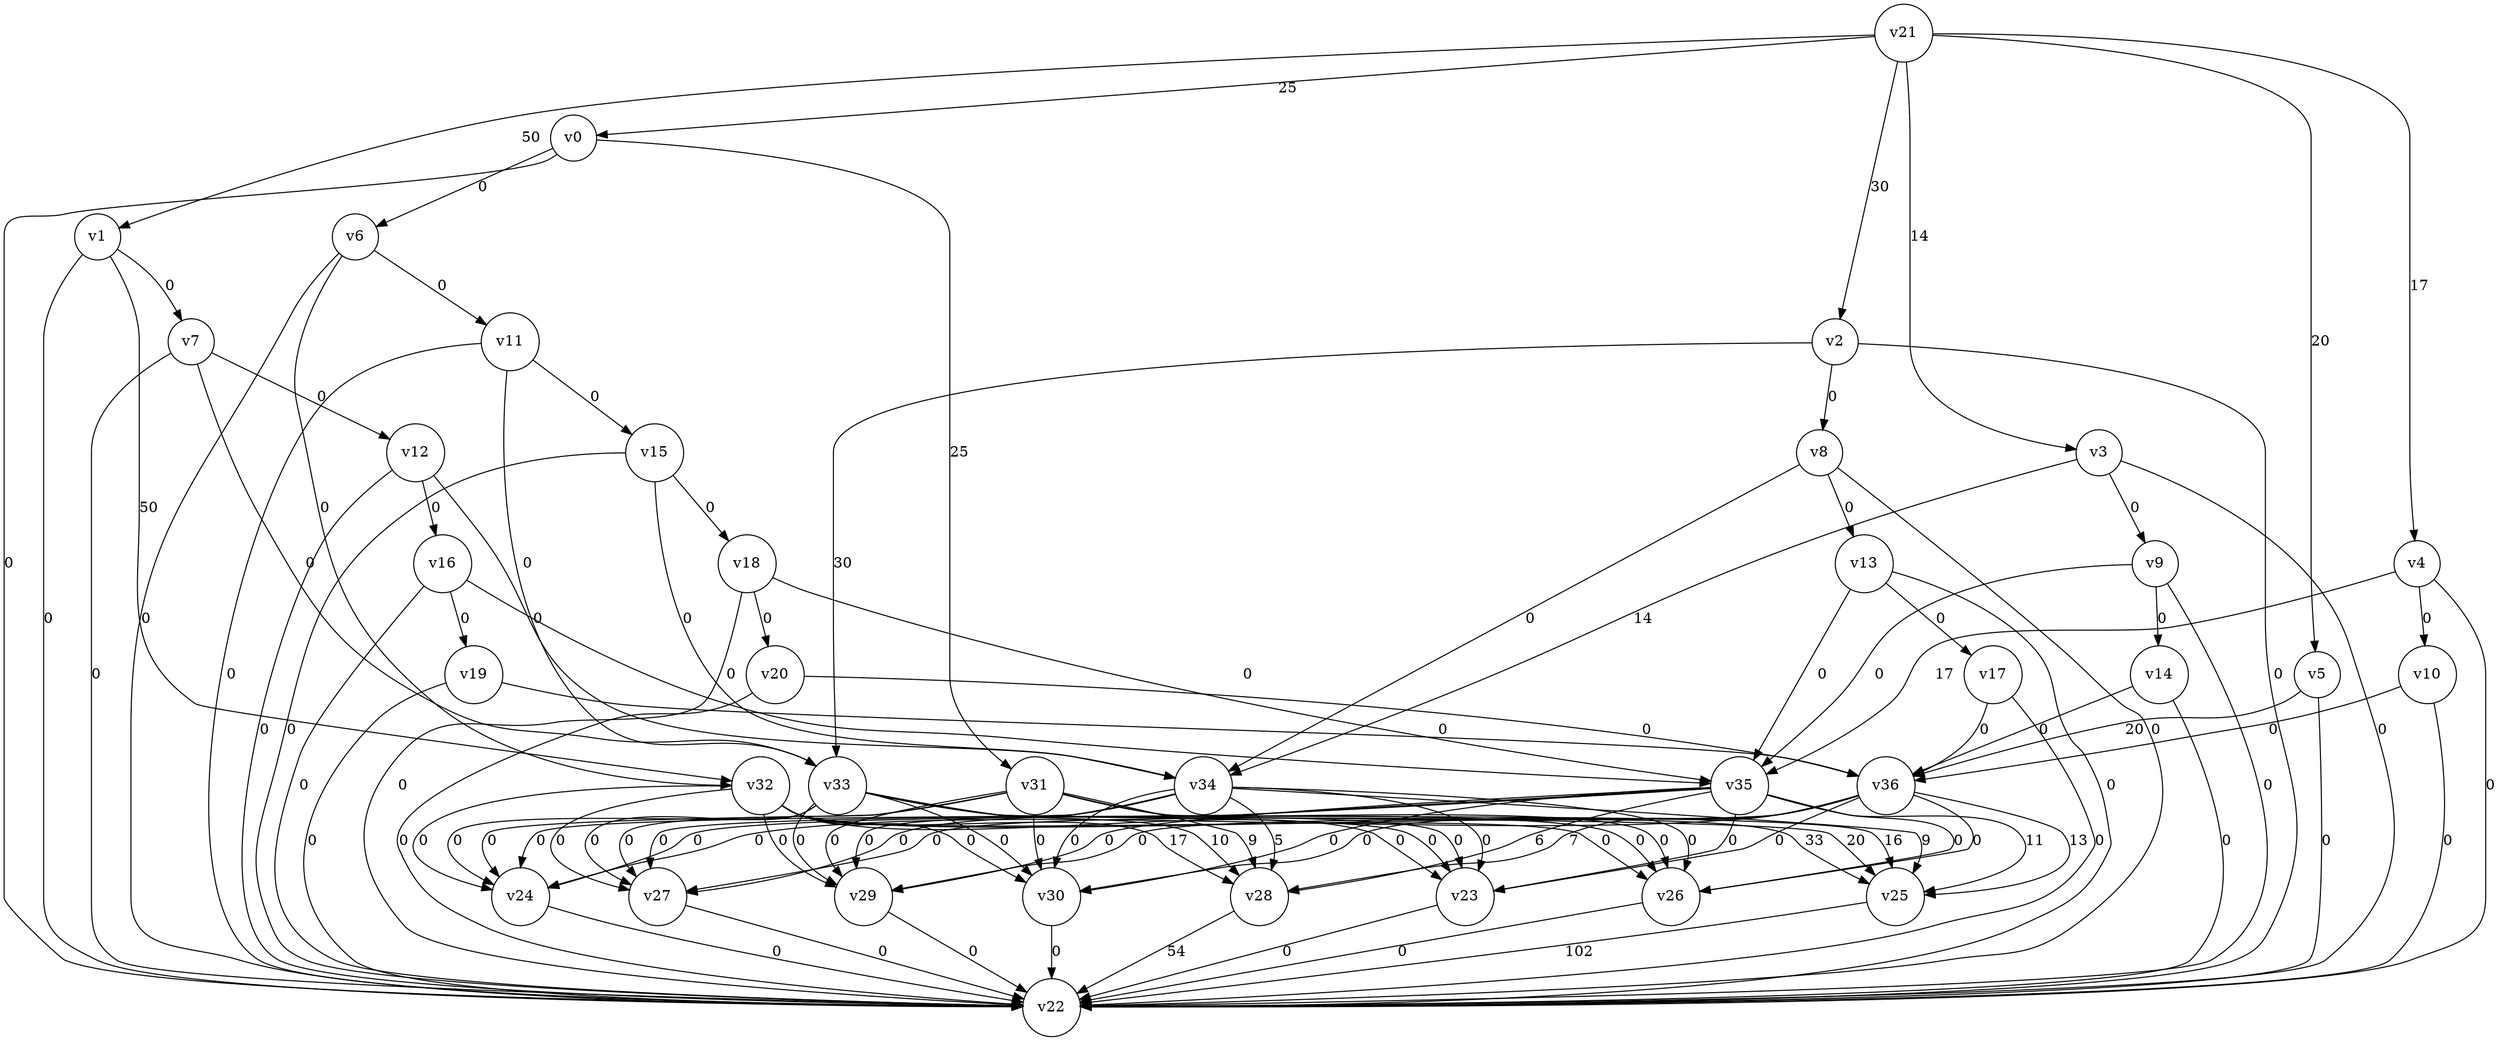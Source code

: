 digraph
{
	node [shape=circle, label="v0"] 0;
	node [shape=circle, label="v1"] 1;
	node [shape=circle, label="v2"] 2;
	node [shape=circle, label="v3"] 3;
	node [shape=circle, label="v4"] 4;
	node [shape=circle, label="v5"] 5;
	node [shape=circle, label="v6"] 6;
	node [shape=circle, label="v7"] 7;
	node [shape=circle, label="v8"] 8;
	node [shape=circle, label="v9"] 9;
	node [shape=circle, label="v10"] 10;
	node [shape=circle, label="v11"] 11;
	node [shape=circle, label="v12"] 12;
	node [shape=circle, label="v13"] 13;
	node [shape=circle, label="v14"] 14;
	node [shape=circle, label="v15"] 15;
	node [shape=circle, label="v16"] 16;
	node [shape=circle, label="v17"] 17;
	node [shape=circle, label="v18"] 18;
	node [shape=circle, label="v19"] 19;
	node [shape=circle, label="v20"] 20;
	node [shape=circle, label="v21"] 21;
	node [shape=circle, label="v22"] 22;
	node [shape=circle, label="v23"] 23;
	node [shape=circle, label="v24"] 24;
	node [shape=circle, label="v25"] 25;
	node [shape=circle, label="v26"] 26;
	node [shape=circle, label="v27"] 27;
	node [shape=circle, label="v28"] 28;
	node [shape=circle, label="v29"] 29;
	node [shape=circle, label="v30"] 30;
	node [shape=circle, label="v31"] 31;
	node [shape=circle, label="v32"] 32;
	node [shape=circle, label="v33"] 33;
	node [shape=circle, label="v34"] 34;
	node [shape=circle, label="v35"] 35;
	node [shape=circle, label="v36"] 36;
	0 -> 6 [label="0"]
	0 -> 22 [label="0"]
	0 -> 31 [label="25"]
	1 -> 7 [label="0"]
	1 -> 22 [label="0"]
	1 -> 32 [label="50"]
	2 -> 8 [label="0"]
	2 -> 22 [label="0"]
	2 -> 33 [label="30"]
	3 -> 9 [label="0"]
	3 -> 22 [label="0"]
	3 -> 34 [label="14"]
	4 -> 10 [label="0"]
	4 -> 22 [label="0"]
	4 -> 35 [label="17"]
	5 -> 22 [label="0"]
	5 -> 36 [label="20"]
	6 -> 11 [label="0"]
	6 -> 22 [label="0"]
	6 -> 32 [label="0"]
	7 -> 12 [label="0"]
	7 -> 22 [label="0"]
	7 -> 33 [label="0"]
	8 -> 13 [label="0"]
	8 -> 22 [label="0"]
	8 -> 34 [label="0"]
	9 -> 14 [label="0"]
	9 -> 22 [label="0"]
	9 -> 35 [label="0"]
	10 -> 22 [label="0"]
	10 -> 36 [label="0"]
	11 -> 15 [label="0"]
	11 -> 22 [label="0"]
	11 -> 33 [label="0"]
	12 -> 16 [label="0"]
	12 -> 22 [label="0"]
	12 -> 34 [label="0"]
	13 -> 17 [label="0"]
	13 -> 22 [label="0"]
	13 -> 35 [label="0"]
	14 -> 22 [label="0"]
	14 -> 36 [label="0"]
	15 -> 18 [label="0"]
	15 -> 22 [label="0"]
	15 -> 34 [label="0"]
	16 -> 19 [label="0"]
	16 -> 22 [label="0"]
	16 -> 35 [label="0"]
	17 -> 22 [label="0"]
	17 -> 36 [label="0"]
	18 -> 20 [label="0"]
	18 -> 22 [label="0"]
	18 -> 35 [label="0"]
	19 -> 22 [label="0"]
	19 -> 36 [label="0"]
	20 -> 22 [label="0"]
	20 -> 36 [label="0"]
	21 -> 0 [label="25"]
	21 -> 1 [label="50"]
	21 -> 2 [label="30"]
	21 -> 3 [label="14"]
	21 -> 4 [label="17"]
	21 -> 5 [label="20"]
	23 -> 22 [label="0"]
	24 -> 22 [label="0"]
	25 -> 22 [label="102"]
	26 -> 22 [label="0"]
	27 -> 22 [label="0"]
	28 -> 22 [label="54"]
	29 -> 22 [label="0"]
	30 -> 22 [label="0"]
	31 -> 23 [label="0"]
	31 -> 24 [label="0"]
	31 -> 25 [label="16"]
	31 -> 26 [label="0"]
	31 -> 27 [label="0"]
	31 -> 28 [label="9"]
	31 -> 29 [label="0"]
	31 -> 30 [label="0"]
	32 -> 23 [label="0"]
	32 -> 24 [label="0"]
	32 -> 25 [label="33"]
	32 -> 26 [label="0"]
	32 -> 27 [label="0"]
	32 -> 28 [label="17"]
	32 -> 29 [label="0"]
	32 -> 30 [label="0"]
	33 -> 23 [label="0"]
	33 -> 24 [label="0"]
	33 -> 25 [label="20"]
	33 -> 26 [label="0"]
	33 -> 27 [label="0"]
	33 -> 28 [label="10"]
	33 -> 29 [label="0"]
	33 -> 30 [label="0"]
	34 -> 23 [label="0"]
	34 -> 24 [label="0"]
	34 -> 25 [label="9"]
	34 -> 26 [label="0"]
	34 -> 27 [label="0"]
	34 -> 28 [label="5"]
	34 -> 29 [label="0"]
	34 -> 30 [label="0"]
	35 -> 23 [label="0"]
	35 -> 24 [label="0"]
	35 -> 25 [label="11"]
	35 -> 26 [label="0"]
	35 -> 27 [label="0"]
	35 -> 28 [label="6"]
	35 -> 29 [label="0"]
	35 -> 30 [label="0"]
	36 -> 23 [label="0"]
	36 -> 24 [label="0"]
	36 -> 25 [label="13"]
	36 -> 26 [label="0"]
	36 -> 27 [label="0"]
	36 -> 28 [label="7"]
	36 -> 29 [label="0"]
	36 -> 30 [label="0"]
}
